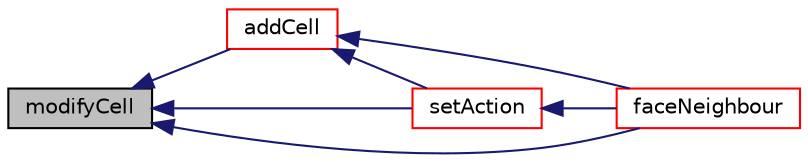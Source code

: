 digraph "modifyCell"
{
  bgcolor="transparent";
  edge [fontname="Helvetica",fontsize="10",labelfontname="Helvetica",labelfontsize="10"];
  node [fontname="Helvetica",fontsize="10",shape=record];
  rankdir="LR";
  Node1 [label="modifyCell",height=0.2,width=0.4,color="black", fillcolor="grey75", style="filled", fontcolor="black"];
  Node1 -> Node2 [dir="back",color="midnightblue",fontsize="10",style="solid",fontname="Helvetica"];
  Node2 [label="addCell",height=0.2,width=0.4,color="red",URL="$a01939.html#a64863b3faff2ec96128c3ad3b1bbe08e",tooltip="Add cell. Return new cell label. "];
  Node2 -> Node3 [dir="back",color="midnightblue",fontsize="10",style="solid",fontname="Helvetica"];
  Node3 [label="faceNeighbour",height=0.2,width=0.4,color="red",URL="$a01939.html#a075cddec7d13c01936a271a1fc26c7c2"];
  Node2 -> Node4 [dir="back",color="midnightblue",fontsize="10",style="solid",fontname="Helvetica"];
  Node4 [label="setAction",height=0.2,width=0.4,color="red",URL="$a01939.html#a40a23962b792d24f4cb999f5b55aece2",tooltip="For compatibility with polyTopoChange: set topological action. "];
  Node4 -> Node3 [dir="back",color="midnightblue",fontsize="10",style="solid",fontname="Helvetica"];
  Node1 -> Node3 [dir="back",color="midnightblue",fontsize="10",style="solid",fontname="Helvetica"];
  Node1 -> Node4 [dir="back",color="midnightblue",fontsize="10",style="solid",fontname="Helvetica"];
}
